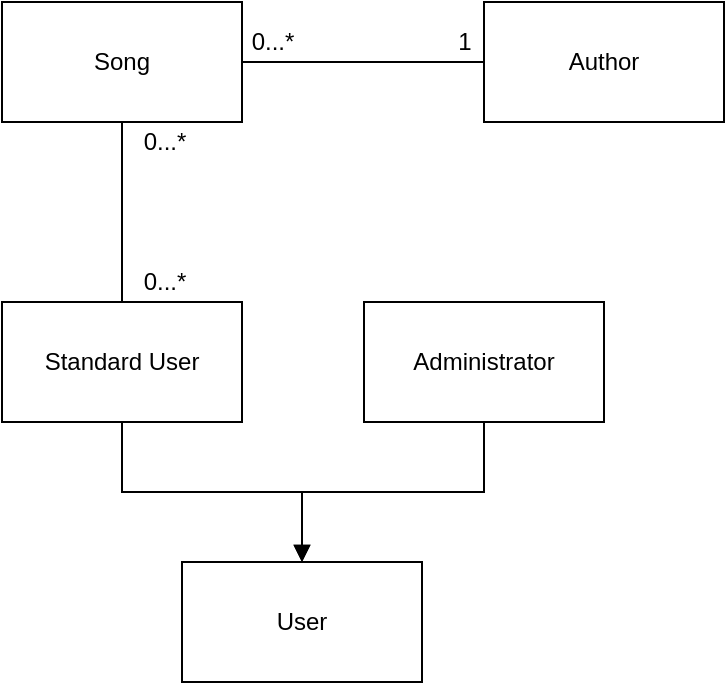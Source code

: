 <mxfile version="14.2.9" type="github">
  <diagram id="jdrofMlj-KHEWpqbHE5B" name="Page-1">
    <mxGraphModel dx="1711" dy="675" grid="1" gridSize="10" guides="1" tooltips="1" connect="1" arrows="1" fold="1" page="1" pageScale="1" pageWidth="827" pageHeight="1169" math="0" shadow="0">
      <root>
        <mxCell id="0" />
        <mxCell id="1" parent="0" />
        <mxCell id="ghfW0V-jJl3EACzy7yTC-1" style="edgeStyle=orthogonalEdgeStyle;rounded=0;orthogonalLoop=1;jettySize=auto;html=1;exitX=1;exitY=0.5;exitDx=0;exitDy=0;endArrow=none;endFill=0;" edge="1" parent="1" source="ghfW0V-jJl3EACzy7yTC-2" target="ghfW0V-jJl3EACzy7yTC-3">
          <mxGeometry relative="1" as="geometry" />
        </mxCell>
        <mxCell id="ghfW0V-jJl3EACzy7yTC-2" value="Song" style="rounded=0;whiteSpace=wrap;html=1;" vertex="1" parent="1">
          <mxGeometry x="50" y="50" width="120" height="60" as="geometry" />
        </mxCell>
        <mxCell id="ghfW0V-jJl3EACzy7yTC-3" value="Author" style="rounded=0;whiteSpace=wrap;html=1;" vertex="1" parent="1">
          <mxGeometry x="291" y="50" width="120" height="60" as="geometry" />
        </mxCell>
        <mxCell id="ghfW0V-jJl3EACzy7yTC-4" value="1" style="text;html=1;align=center;verticalAlign=middle;resizable=0;points=[];autosize=1;" vertex="1" parent="1">
          <mxGeometry x="271" y="60" width="20" height="20" as="geometry" />
        </mxCell>
        <mxCell id="ghfW0V-jJl3EACzy7yTC-5" value="0...*" style="text;html=1;align=center;verticalAlign=middle;resizable=0;points=[];autosize=1;" vertex="1" parent="1">
          <mxGeometry x="165" y="60" width="40" height="20" as="geometry" />
        </mxCell>
        <mxCell id="ghfW0V-jJl3EACzy7yTC-6" style="edgeStyle=orthogonalEdgeStyle;rounded=0;orthogonalLoop=1;jettySize=auto;html=1;exitX=0.5;exitY=0;exitDx=0;exitDy=0;entryX=0.5;entryY=1;entryDx=0;entryDy=0;endArrow=none;endFill=0;startArrow=block;startFill=0;" edge="1" parent="1" source="ghfW0V-jJl3EACzy7yTC-8" target="ghfW0V-jJl3EACzy7yTC-11">
          <mxGeometry relative="1" as="geometry" />
        </mxCell>
        <mxCell id="ghfW0V-jJl3EACzy7yTC-7" style="edgeStyle=orthogonalEdgeStyle;rounded=0;orthogonalLoop=1;jettySize=auto;html=1;exitX=0.5;exitY=0;exitDx=0;exitDy=0;entryX=0.5;entryY=1;entryDx=0;entryDy=0;endArrow=none;endFill=0;startArrow=block;startFill=1;" edge="1" parent="1" source="ghfW0V-jJl3EACzy7yTC-8" target="ghfW0V-jJl3EACzy7yTC-10">
          <mxGeometry relative="1" as="geometry" />
        </mxCell>
        <mxCell id="ghfW0V-jJl3EACzy7yTC-8" value="User" style="rounded=0;whiteSpace=wrap;html=1;" vertex="1" parent="1">
          <mxGeometry x="140" y="330" width="120" height="60" as="geometry" />
        </mxCell>
        <mxCell id="ghfW0V-jJl3EACzy7yTC-9" style="edgeStyle=orthogonalEdgeStyle;rounded=0;orthogonalLoop=1;jettySize=auto;html=1;exitX=0.5;exitY=0;exitDx=0;exitDy=0;startArrow=none;startFill=0;endArrow=none;endFill=0;" edge="1" parent="1" source="ghfW0V-jJl3EACzy7yTC-10" target="ghfW0V-jJl3EACzy7yTC-2">
          <mxGeometry relative="1" as="geometry" />
        </mxCell>
        <mxCell id="ghfW0V-jJl3EACzy7yTC-10" value="Standard User" style="rounded=0;whiteSpace=wrap;html=1;" vertex="1" parent="1">
          <mxGeometry x="50" y="200" width="120" height="60" as="geometry" />
        </mxCell>
        <mxCell id="ghfW0V-jJl3EACzy7yTC-11" value="Administrator" style="rounded=0;whiteSpace=wrap;html=1;" vertex="1" parent="1">
          <mxGeometry x="231" y="200" width="120" height="60" as="geometry" />
        </mxCell>
        <mxCell id="ghfW0V-jJl3EACzy7yTC-12" value="0...*" style="text;html=1;align=center;verticalAlign=middle;resizable=0;points=[];autosize=1;" vertex="1" parent="1">
          <mxGeometry x="111" y="180" width="40" height="20" as="geometry" />
        </mxCell>
        <mxCell id="ghfW0V-jJl3EACzy7yTC-13" value="0...*" style="text;html=1;align=center;verticalAlign=middle;resizable=0;points=[];autosize=1;" vertex="1" parent="1">
          <mxGeometry x="111" y="110" width="40" height="20" as="geometry" />
        </mxCell>
      </root>
    </mxGraphModel>
  </diagram>
</mxfile>
